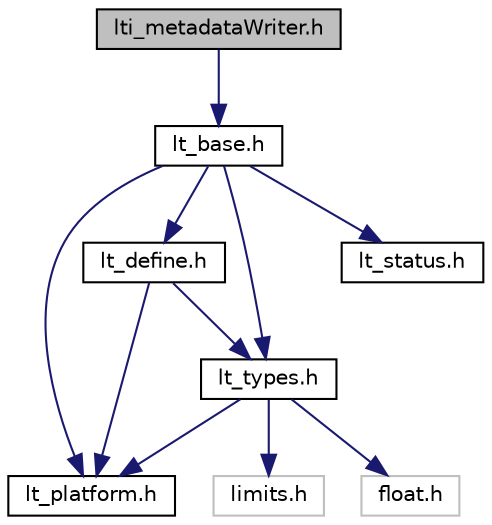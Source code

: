 digraph "lti_metadataWriter.h"
{
  bgcolor="transparent";
  edge [fontname="Helvetica",fontsize="10",labelfontname="Helvetica",labelfontsize="10"];
  node [fontname="Helvetica",fontsize="10",shape=record];
  Node1 [label="lti_metadataWriter.h",height=0.2,width=0.4,color="black", fillcolor="grey75", style="filled" fontcolor="black"];
  Node1 -> Node2 [color="midnightblue",fontsize="10",style="solid",fontname="Helvetica"];
  Node2 [label="lt_base.h",height=0.2,width=0.4,color="black",URL="$a00140.html",tooltip="Include file for all LizardTech sources. "];
  Node2 -> Node3 [color="midnightblue",fontsize="10",style="solid",fontname="Helvetica"];
  Node3 [label="lt_platform.h",height=0.2,width=0.4,color="black",URL="$a00156.html",tooltip="Preprocessor symbols for canonical identification of OS, architecture, and compiler. "];
  Node2 -> Node4 [color="midnightblue",fontsize="10",style="solid",fontname="Helvetica"];
  Node4 [label="lt_define.h",height=0.2,width=0.4,color="black",URL="$a00142.html",tooltip="Preprocessor definitions used throughout LizardTech sources. "];
  Node4 -> Node3 [color="midnightblue",fontsize="10",style="solid",fontname="Helvetica"];
  Node4 -> Node5 [color="midnightblue",fontsize="10",style="solid",fontname="Helvetica"];
  Node5 [label="lt_types.h",height=0.2,width=0.4,color="black",URL="$a00159.html",tooltip="Declaration of standard types and limits in a C-interface. "];
  Node5 -> Node6 [color="midnightblue",fontsize="10",style="solid",fontname="Helvetica"];
  Node6 [label="limits.h",height=0.2,width=0.4,color="grey75"];
  Node5 -> Node7 [color="midnightblue",fontsize="10",style="solid",fontname="Helvetica"];
  Node7 [label="float.h",height=0.2,width=0.4,color="grey75"];
  Node5 -> Node3 [color="midnightblue",fontsize="10",style="solid",fontname="Helvetica"];
  Node2 -> Node5 [color="midnightblue",fontsize="10",style="solid",fontname="Helvetica"];
  Node2 -> Node8 [color="midnightblue",fontsize="10",style="solid",fontname="Helvetica"];
  Node8 [label="lt_status.h",height=0.2,width=0.4,color="black",URL="$a00157.html",tooltip="Declaration of the LT_STATUS type and some commonly used status codes. "];
}
